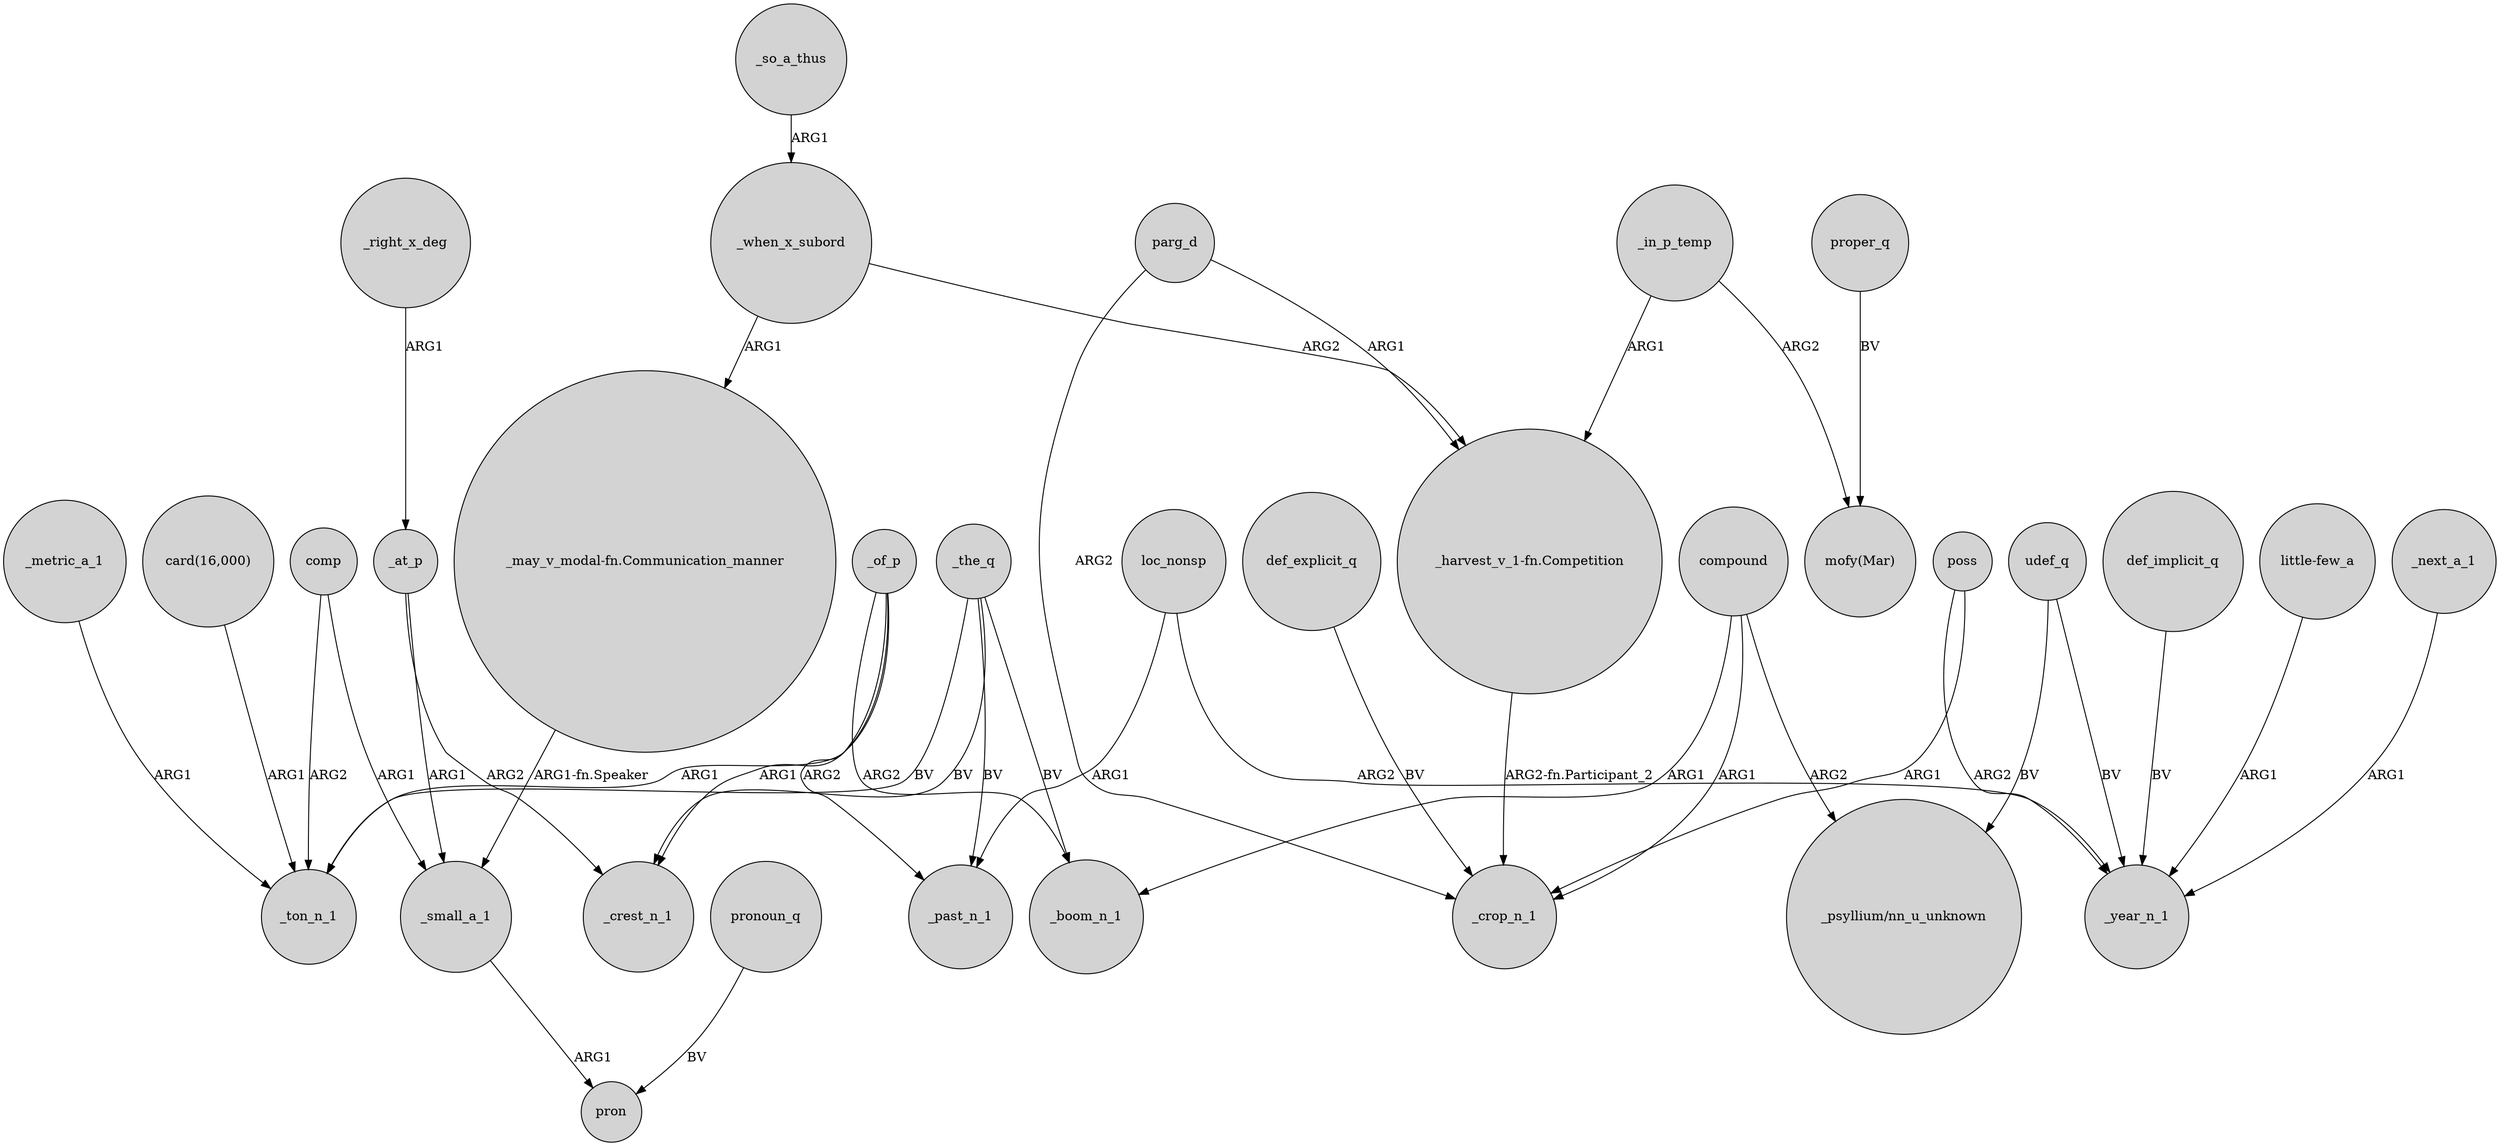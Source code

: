 digraph {
	node [shape=circle style=filled]
	_metric_a_1 -> _ton_n_1 [label=ARG1]
	def_implicit_q -> _year_n_1 [label=BV]
	_in_p_temp -> "mofy(Mar)" [label=ARG2]
	poss -> _crop_n_1 [label=ARG1]
	_of_p -> _crest_n_1 [label=ARG1]
	udef_q -> "_psyllium/nn_u_unknown" [label=BV]
	_of_p -> _ton_n_1 [label=ARG1]
	_so_a_thus -> _when_x_subord [label=ARG1]
	_of_p -> _boom_n_1 [label=ARG2]
	poss -> _year_n_1 [label=ARG2]
	_when_x_subord -> "_harvest_v_1-fn.Competition" [label=ARG2]
	loc_nonsp -> _year_n_1 [label=ARG2]
	_at_p -> _small_a_1 [label=ARG1]
	_the_q -> _ton_n_1 [label=BV]
	pronoun_q -> pron [label=BV]
	_of_p -> _past_n_1 [label=ARG2]
	_the_q -> _crest_n_1 [label=BV]
	comp -> _small_a_1 [label=ARG1]
	"little-few_a" -> _year_n_1 [label=ARG1]
	def_explicit_q -> _crop_n_1 [label=BV]
	compound -> _crop_n_1 [label=ARG1]
	_the_q -> _boom_n_1 [label=BV]
	compound -> _boom_n_1 [label=ARG1]
	"_harvest_v_1-fn.Competition" -> _crop_n_1 [label="ARG2-fn.Participant_2"]
	_in_p_temp -> "_harvest_v_1-fn.Competition" [label=ARG1]
	"_may_v_modal-fn.Communication_manner" -> _small_a_1 [label="ARG1-fn.Speaker"]
	_right_x_deg -> _at_p [label=ARG1]
	_small_a_1 -> pron [label=ARG1]
	proper_q -> "mofy(Mar)" [label=BV]
	"card(16,000)" -> _ton_n_1 [label=ARG1]
	parg_d -> _crop_n_1 [label=ARG2]
	udef_q -> _year_n_1 [label=BV]
	parg_d -> "_harvest_v_1-fn.Competition" [label=ARG1]
	_when_x_subord -> "_may_v_modal-fn.Communication_manner" [label=ARG1]
	loc_nonsp -> _past_n_1 [label=ARG1]
	_next_a_1 -> _year_n_1 [label=ARG1]
	_the_q -> _past_n_1 [label=BV]
	comp -> _ton_n_1 [label=ARG2]
	_at_p -> _crest_n_1 [label=ARG2]
	compound -> "_psyllium/nn_u_unknown" [label=ARG2]
}
